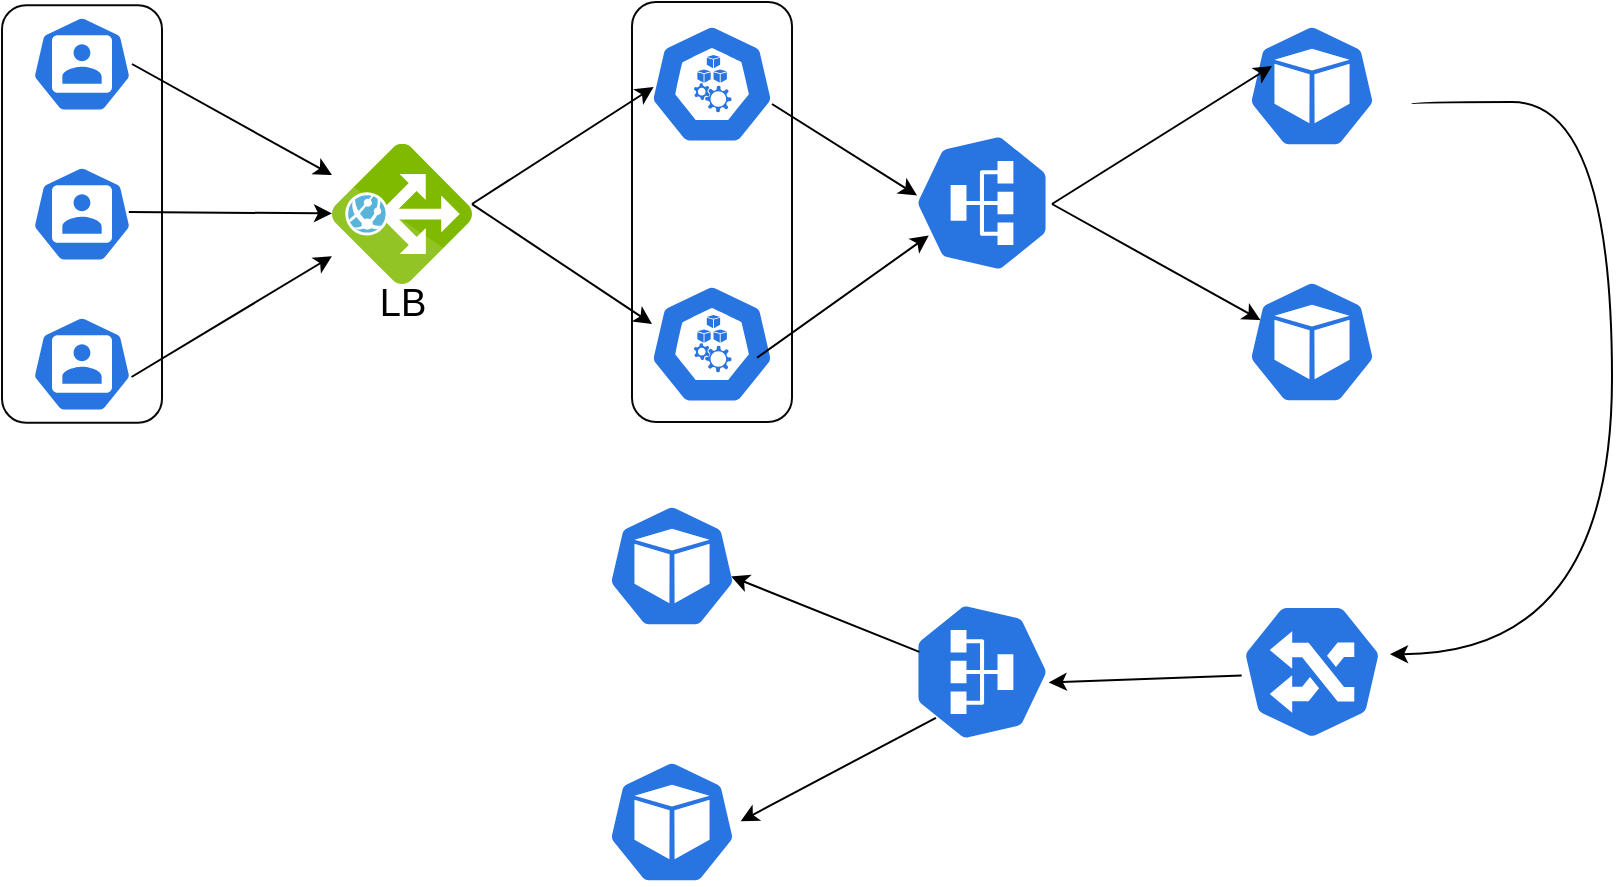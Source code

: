 <mxfile version="17.1.5" type="github">
  <diagram id="T-z73qjj3EYtQLlv2BbI" name="第 1 页">
    <mxGraphModel dx="1021" dy="529" grid="1" gridSize="10" guides="1" tooltips="1" connect="1" arrows="1" fold="1" page="1" pageScale="1" pageWidth="980" pageHeight="1390" math="0" shadow="0">
      <root>
        <mxCell id="0" />
        <mxCell id="1" parent="0" />
        <mxCell id="6sAhm8Tma2SEbeLi_Sfp-45" value="" style="rounded=1;whiteSpace=wrap;html=1;fontSize=19;strokeColor=#080808;rotation=90;" vertex="1" parent="1">
          <mxGeometry x="275" y="124" width="210" height="80" as="geometry" />
        </mxCell>
        <mxCell id="6sAhm8Tma2SEbeLi_Sfp-44" value="" style="rounded=1;whiteSpace=wrap;html=1;fontSize=19;strokeColor=#080808;rotation=90;" vertex="1" parent="1">
          <mxGeometry x="-39.37" y="125" width="208.75" height="80" as="geometry" />
        </mxCell>
        <mxCell id="6sAhm8Tma2SEbeLi_Sfp-3" value="" style="sketch=0;html=1;dashed=0;whitespace=wrap;fillColor=#2875E2;strokeColor=#ffffff;points=[[0.005,0.63,0],[0.1,0.2,0],[0.9,0.2,0],[0.5,0,0],[0.995,0.63,0],[0.72,0.99,0],[0.5,1,0],[0.28,0.99,0]];shape=mxgraph.kubernetes.icon;prIcon=user" vertex="1" parent="1">
          <mxGeometry x="40" y="65" width="50" height="50" as="geometry" />
        </mxCell>
        <mxCell id="6sAhm8Tma2SEbeLi_Sfp-4" value="" style="sketch=0;aspect=fixed;html=1;points=[];align=center;image;fontSize=12;image=img/lib/mscae/Application_Gateway.svg;rotation=-90;" vertex="1" parent="1">
          <mxGeometry x="190" y="130" width="70" height="70" as="geometry" />
        </mxCell>
        <mxCell id="6sAhm8Tma2SEbeLi_Sfp-5" value="" style="sketch=0;html=1;dashed=0;whitespace=wrap;fillColor=#2875E2;strokeColor=#ffffff;points=[[0.005,0.63,0],[0.1,0.2,0],[0.9,0.2,0],[0.5,0,0],[0.995,0.63,0],[0.72,0.99,0],[0.5,1,0],[0.28,0.99,0]];shape=mxgraph.kubernetes.icon;prIcon=user" vertex="1" parent="1">
          <mxGeometry x="40" y="140" width="50" height="50" as="geometry" />
        </mxCell>
        <mxCell id="6sAhm8Tma2SEbeLi_Sfp-6" value="" style="sketch=0;html=1;dashed=0;whitespace=wrap;fillColor=#2875E2;strokeColor=#ffffff;points=[[0.005,0.63,0],[0.1,0.2,0],[0.9,0.2,0],[0.5,0,0],[0.995,0.63,0],[0.72,0.99,0],[0.5,1,0],[0.28,0.99,0]];shape=mxgraph.kubernetes.icon;prIcon=user" vertex="1" parent="1">
          <mxGeometry x="40" y="215" width="50" height="50" as="geometry" />
        </mxCell>
        <mxCell id="6sAhm8Tma2SEbeLi_Sfp-7" value="&lt;font style=&quot;font-size: 19px&quot;&gt;LB&lt;/font&gt;" style="text;html=1;align=center;verticalAlign=middle;resizable=0;points=[];autosize=1;strokeColor=none;fillColor=none;" vertex="1" parent="1">
          <mxGeometry x="205" y="200" width="40" height="20" as="geometry" />
        </mxCell>
        <mxCell id="6sAhm8Tma2SEbeLi_Sfp-8" value="" style="sketch=0;html=1;dashed=0;whitespace=wrap;fillColor=#2875E2;strokeColor=#ffffff;points=[[0.005,0.63,0],[0.1,0.2,0],[0.9,0.2,0],[0.5,0,0],[0.995,0.63,0],[0.72,0.99,0],[0.5,1,0],[0.28,0.99,0]];shape=mxgraph.kubernetes.icon;prIcon=node;fontSize=19;" vertex="1" parent="1">
          <mxGeometry x="330" y="70" width="100" height="60" as="geometry" />
        </mxCell>
        <mxCell id="6sAhm8Tma2SEbeLi_Sfp-9" value="" style="sketch=0;html=1;dashed=0;whitespace=wrap;fillColor=#2875E2;strokeColor=#ffffff;points=[[0.005,0.63,0],[0.1,0.2,0],[0.9,0.2,0],[0.5,0,0],[0.995,0.63,0],[0.72,0.99,0],[0.5,1,0],[0.28,0.99,0]];shape=mxgraph.kubernetes.icon;prIcon=node;fontSize=19;" vertex="1" parent="1">
          <mxGeometry x="330" y="200" width="100" height="60" as="geometry" />
        </mxCell>
        <mxCell id="6sAhm8Tma2SEbeLi_Sfp-10" value="" style="sketch=0;html=1;dashed=0;whitespace=wrap;fillColor=#2875E2;strokeColor=#ffffff;points=[[0.005,0.63,0],[0.1,0.2,0],[0.9,0.2,0],[0.5,0,0],[0.995,0.63,0],[0.72,0.99,0],[0.5,1,0],[0.28,0.99,0]];shape=mxgraph.kubernetes.icon;prIcon=svc;fontSize=19;rotation=-90;" vertex="1" parent="1">
          <mxGeometry x="480" y="115" width="70" height="89" as="geometry" />
        </mxCell>
        <mxCell id="6sAhm8Tma2SEbeLi_Sfp-11" value="" style="sketch=0;html=1;dashed=0;whitespace=wrap;fillColor=#2875E2;strokeColor=#ffffff;points=[[0.005,0.63,0],[0.1,0.2,0],[0.9,0.2,0],[0.5,0,0],[0.995,0.63,0],[0.72,0.99,0],[0.5,1,0],[0.28,0.99,0]];shape=mxgraph.kubernetes.icon;prIcon=pod;fontSize=19;" vertex="1" parent="1">
          <mxGeometry x="630" y="198" width="100" height="62" as="geometry" />
        </mxCell>
        <mxCell id="6sAhm8Tma2SEbeLi_Sfp-40" style="edgeStyle=orthogonalEdgeStyle;rounded=0;orthogonalLoop=1;jettySize=auto;html=1;entryX=0.175;entryY=0.631;entryDx=0;entryDy=0;entryPerimeter=0;fontSize=19;curved=1;" edge="1" parent="1" target="6sAhm8Tma2SEbeLi_Sfp-13">
          <mxGeometry relative="1" as="geometry">
            <mxPoint x="730" y="110" as="sourcePoint" />
            <Array as="points">
              <mxPoint x="830" y="109" />
              <mxPoint x="830" y="385" />
            </Array>
          </mxGeometry>
        </mxCell>
        <mxCell id="6sAhm8Tma2SEbeLi_Sfp-12" value="" style="sketch=0;html=1;dashed=0;whitespace=wrap;fillColor=#2875E2;strokeColor=#ffffff;points=[[0.005,0.63,0],[0.1,0.2,0],[0.9,0.2,0],[0.5,0,0],[0.995,0.63,0],[0.72,0.99,0],[0.5,1,0],[0.28,0.99,0]];shape=mxgraph.kubernetes.icon;prIcon=pod;fontSize=19;" vertex="1" parent="1">
          <mxGeometry x="630" y="70" width="100" height="62" as="geometry" />
        </mxCell>
        <mxCell id="6sAhm8Tma2SEbeLi_Sfp-13" value="" style="sketch=0;html=1;dashed=0;whitespace=wrap;fillColor=#2875E2;strokeColor=#ffffff;points=[[0.005,0.63,0],[0.1,0.2,0],[0.9,0.2,0],[0.5,0,0],[0.995,0.63,0],[0.72,0.99,0],[0.5,1,0],[0.28,0.99,0]];shape=mxgraph.kubernetes.icon;prIcon=ing;fontSize=19;rotation=-180;" vertex="1" parent="1">
          <mxGeometry x="620" y="360" width="120" height="68" as="geometry" />
        </mxCell>
        <mxCell id="6sAhm8Tma2SEbeLi_Sfp-14" value="" style="sketch=0;html=1;dashed=0;whitespace=wrap;fillColor=#2875E2;strokeColor=#ffffff;points=[[0.005,0.63,0],[0.1,0.2,0],[0.9,0.2,0],[0.5,0,0],[0.995,0.63,0],[0.72,0.99,0],[0.5,1,0],[0.28,0.99,0]];shape=mxgraph.kubernetes.icon;prIcon=svc;fontSize=19;rotation=90;" vertex="1" parent="1">
          <mxGeometry x="480" y="349.5" width="70" height="89" as="geometry" />
        </mxCell>
        <mxCell id="6sAhm8Tma2SEbeLi_Sfp-15" value="" style="sketch=0;html=1;dashed=0;whitespace=wrap;fillColor=#2875E2;strokeColor=#ffffff;points=[[0.005,0.63,0],[0.1,0.2,0],[0.9,0.2,0],[0.5,0,0],[0.995,0.63,0],[0.72,0.99,0],[0.5,1,0],[0.28,0.99,0]];shape=mxgraph.kubernetes.icon;prIcon=pod;fontSize=19;" vertex="1" parent="1">
          <mxGeometry x="630" y="198" width="100" height="62" as="geometry" />
        </mxCell>
        <mxCell id="6sAhm8Tma2SEbeLi_Sfp-16" value="" style="sketch=0;html=1;dashed=0;whitespace=wrap;fillColor=#2875E2;strokeColor=#ffffff;points=[[0.005,0.63,0],[0.1,0.2,0],[0.9,0.2,0],[0.5,0,0],[0.995,0.63,0],[0.72,0.99,0],[0.5,1,0],[0.28,0.99,0]];shape=mxgraph.kubernetes.icon;prIcon=pod;fontSize=19;" vertex="1" parent="1">
          <mxGeometry x="310" y="310" width="100" height="62" as="geometry" />
        </mxCell>
        <mxCell id="6sAhm8Tma2SEbeLi_Sfp-17" value="" style="sketch=0;html=1;dashed=0;whitespace=wrap;fillColor=#2875E2;strokeColor=#ffffff;points=[[0.005,0.63,0],[0.1,0.2,0],[0.9,0.2,0],[0.5,0,0],[0.995,0.63,0],[0.72,0.99,0],[0.5,1,0],[0.28,0.99,0]];shape=mxgraph.kubernetes.icon;prIcon=pod;fontSize=19;" vertex="1" parent="1">
          <mxGeometry x="310" y="438" width="100" height="62" as="geometry" />
        </mxCell>
        <mxCell id="6sAhm8Tma2SEbeLi_Sfp-30" value="" style="endArrow=classic;html=1;rounded=0;fontSize=19;" edge="1" parent="1" target="6sAhm8Tma2SEbeLi_Sfp-4">
          <mxGeometry width="50" height="50" relative="1" as="geometry">
            <mxPoint x="90" y="90" as="sourcePoint" />
            <mxPoint x="140" y="40" as="targetPoint" />
            <Array as="points" />
          </mxGeometry>
        </mxCell>
        <mxCell id="6sAhm8Tma2SEbeLi_Sfp-31" value="" style="endArrow=classic;html=1;rounded=0;fontSize=19;exitX=0.968;exitY=0.479;exitDx=0;exitDy=0;exitPerimeter=0;" edge="1" parent="1" source="6sAhm8Tma2SEbeLi_Sfp-5" target="6sAhm8Tma2SEbeLi_Sfp-4">
          <mxGeometry width="50" height="50" relative="1" as="geometry">
            <mxPoint x="80" y="200" as="sourcePoint" />
            <mxPoint x="130" y="150" as="targetPoint" />
          </mxGeometry>
        </mxCell>
        <mxCell id="6sAhm8Tma2SEbeLi_Sfp-32" value="" style="endArrow=classic;html=1;rounded=0;fontSize=19;exitX=0.995;exitY=0.63;exitDx=0;exitDy=0;exitPerimeter=0;" edge="1" parent="1" source="6sAhm8Tma2SEbeLi_Sfp-6" target="6sAhm8Tma2SEbeLi_Sfp-4">
          <mxGeometry width="50" height="50" relative="1" as="geometry">
            <mxPoint x="90" y="260" as="sourcePoint" />
            <mxPoint x="140" y="210" as="targetPoint" />
          </mxGeometry>
        </mxCell>
        <mxCell id="6sAhm8Tma2SEbeLi_Sfp-33" value="" style="endArrow=classic;html=1;rounded=0;fontSize=19;entryX=0.208;entryY=0.526;entryDx=0;entryDy=0;entryPerimeter=0;" edge="1" parent="1" target="6sAhm8Tma2SEbeLi_Sfp-8">
          <mxGeometry width="50" height="50" relative="1" as="geometry">
            <mxPoint x="260" y="160" as="sourcePoint" />
            <mxPoint x="300" y="100" as="targetPoint" />
          </mxGeometry>
        </mxCell>
        <mxCell id="6sAhm8Tma2SEbeLi_Sfp-34" value="" style="endArrow=classic;html=1;rounded=0;fontSize=19;exitX=0.571;exitY=1;exitDx=0;exitDy=0;exitPerimeter=0;" edge="1" parent="1" source="6sAhm8Tma2SEbeLi_Sfp-4">
          <mxGeometry width="50" height="50" relative="1" as="geometry">
            <mxPoint x="250" y="220" as="sourcePoint" />
            <mxPoint x="350" y="220" as="targetPoint" />
          </mxGeometry>
        </mxCell>
        <mxCell id="6sAhm8Tma2SEbeLi_Sfp-35" value="" style="endArrow=classic;html=1;rounded=0;fontSize=19;entryX=0.554;entryY=0.135;entryDx=0;entryDy=0;entryPerimeter=0;" edge="1" parent="1" target="6sAhm8Tma2SEbeLi_Sfp-10">
          <mxGeometry width="50" height="50" relative="1" as="geometry">
            <mxPoint x="410" y="110" as="sourcePoint" />
            <mxPoint x="460" y="80" as="targetPoint" />
          </mxGeometry>
        </mxCell>
        <mxCell id="6sAhm8Tma2SEbeLi_Sfp-36" value="" style="endArrow=classic;html=1;rounded=0;fontSize=19;entryX=0.268;entryY=0.201;entryDx=0;entryDy=0;entryPerimeter=0;exitX=0.725;exitY=0.615;exitDx=0;exitDy=0;exitPerimeter=0;" edge="1" parent="1" source="6sAhm8Tma2SEbeLi_Sfp-9" target="6sAhm8Tma2SEbeLi_Sfp-10">
          <mxGeometry width="50" height="50" relative="1" as="geometry">
            <mxPoint x="400" y="250" as="sourcePoint" />
            <mxPoint x="450" y="200" as="targetPoint" />
          </mxGeometry>
        </mxCell>
        <mxCell id="6sAhm8Tma2SEbeLi_Sfp-37" value="" style="endArrow=classic;html=1;rounded=0;fontSize=19;" edge="1" parent="1">
          <mxGeometry width="50" height="50" relative="1" as="geometry">
            <mxPoint x="550" y="160" as="sourcePoint" />
            <mxPoint x="660" y="91" as="targetPoint" />
          </mxGeometry>
        </mxCell>
        <mxCell id="6sAhm8Tma2SEbeLi_Sfp-38" value="" style="endArrow=classic;html=1;rounded=0;fontSize=19;entryX=0.243;entryY=0.324;entryDx=0;entryDy=0;entryPerimeter=0;" edge="1" parent="1" target="6sAhm8Tma2SEbeLi_Sfp-15">
          <mxGeometry width="50" height="50" relative="1" as="geometry">
            <mxPoint x="550" y="160" as="sourcePoint" />
            <mxPoint x="590" y="170" as="targetPoint" />
          </mxGeometry>
        </mxCell>
        <mxCell id="6sAhm8Tma2SEbeLi_Sfp-41" value="" style="endArrow=classic;html=1;rounded=0;fontSize=19;curved=1;entryX=0.575;entryY=0.125;entryDx=0;entryDy=0;entryPerimeter=0;exitX=0.793;exitY=0.475;exitDx=0;exitDy=0;exitPerimeter=0;" edge="1" parent="1" source="6sAhm8Tma2SEbeLi_Sfp-13" target="6sAhm8Tma2SEbeLi_Sfp-14">
          <mxGeometry width="50" height="50" relative="1" as="geometry">
            <mxPoint x="460" y="460" as="sourcePoint" />
            <mxPoint x="510" y="410" as="targetPoint" />
          </mxGeometry>
        </mxCell>
        <mxCell id="6sAhm8Tma2SEbeLi_Sfp-42" value="" style="endArrow=classic;html=1;rounded=0;fontSize=19;curved=1;entryX=0.796;entryY=0.585;entryDx=0;entryDy=0;entryPerimeter=0;exitX=0.356;exitY=0.852;exitDx=0;exitDy=0;exitPerimeter=0;" edge="1" parent="1" source="6sAhm8Tma2SEbeLi_Sfp-14" target="6sAhm8Tma2SEbeLi_Sfp-16">
          <mxGeometry width="50" height="50" relative="1" as="geometry">
            <mxPoint x="460" y="460" as="sourcePoint" />
            <mxPoint x="510" y="410" as="targetPoint" />
          </mxGeometry>
        </mxCell>
        <mxCell id="6sAhm8Tma2SEbeLi_Sfp-43" value="" style="endArrow=classic;html=1;rounded=0;fontSize=19;curved=1;entryX=0.843;entryY=0.494;entryDx=0;entryDy=0;entryPerimeter=0;exitX=0.827;exitY=0.759;exitDx=0;exitDy=0;exitPerimeter=0;" edge="1" parent="1" source="6sAhm8Tma2SEbeLi_Sfp-14" target="6sAhm8Tma2SEbeLi_Sfp-17">
          <mxGeometry width="50" height="50" relative="1" as="geometry">
            <mxPoint x="460" y="460" as="sourcePoint" />
            <mxPoint x="510" y="410" as="targetPoint" />
          </mxGeometry>
        </mxCell>
      </root>
    </mxGraphModel>
  </diagram>
</mxfile>

